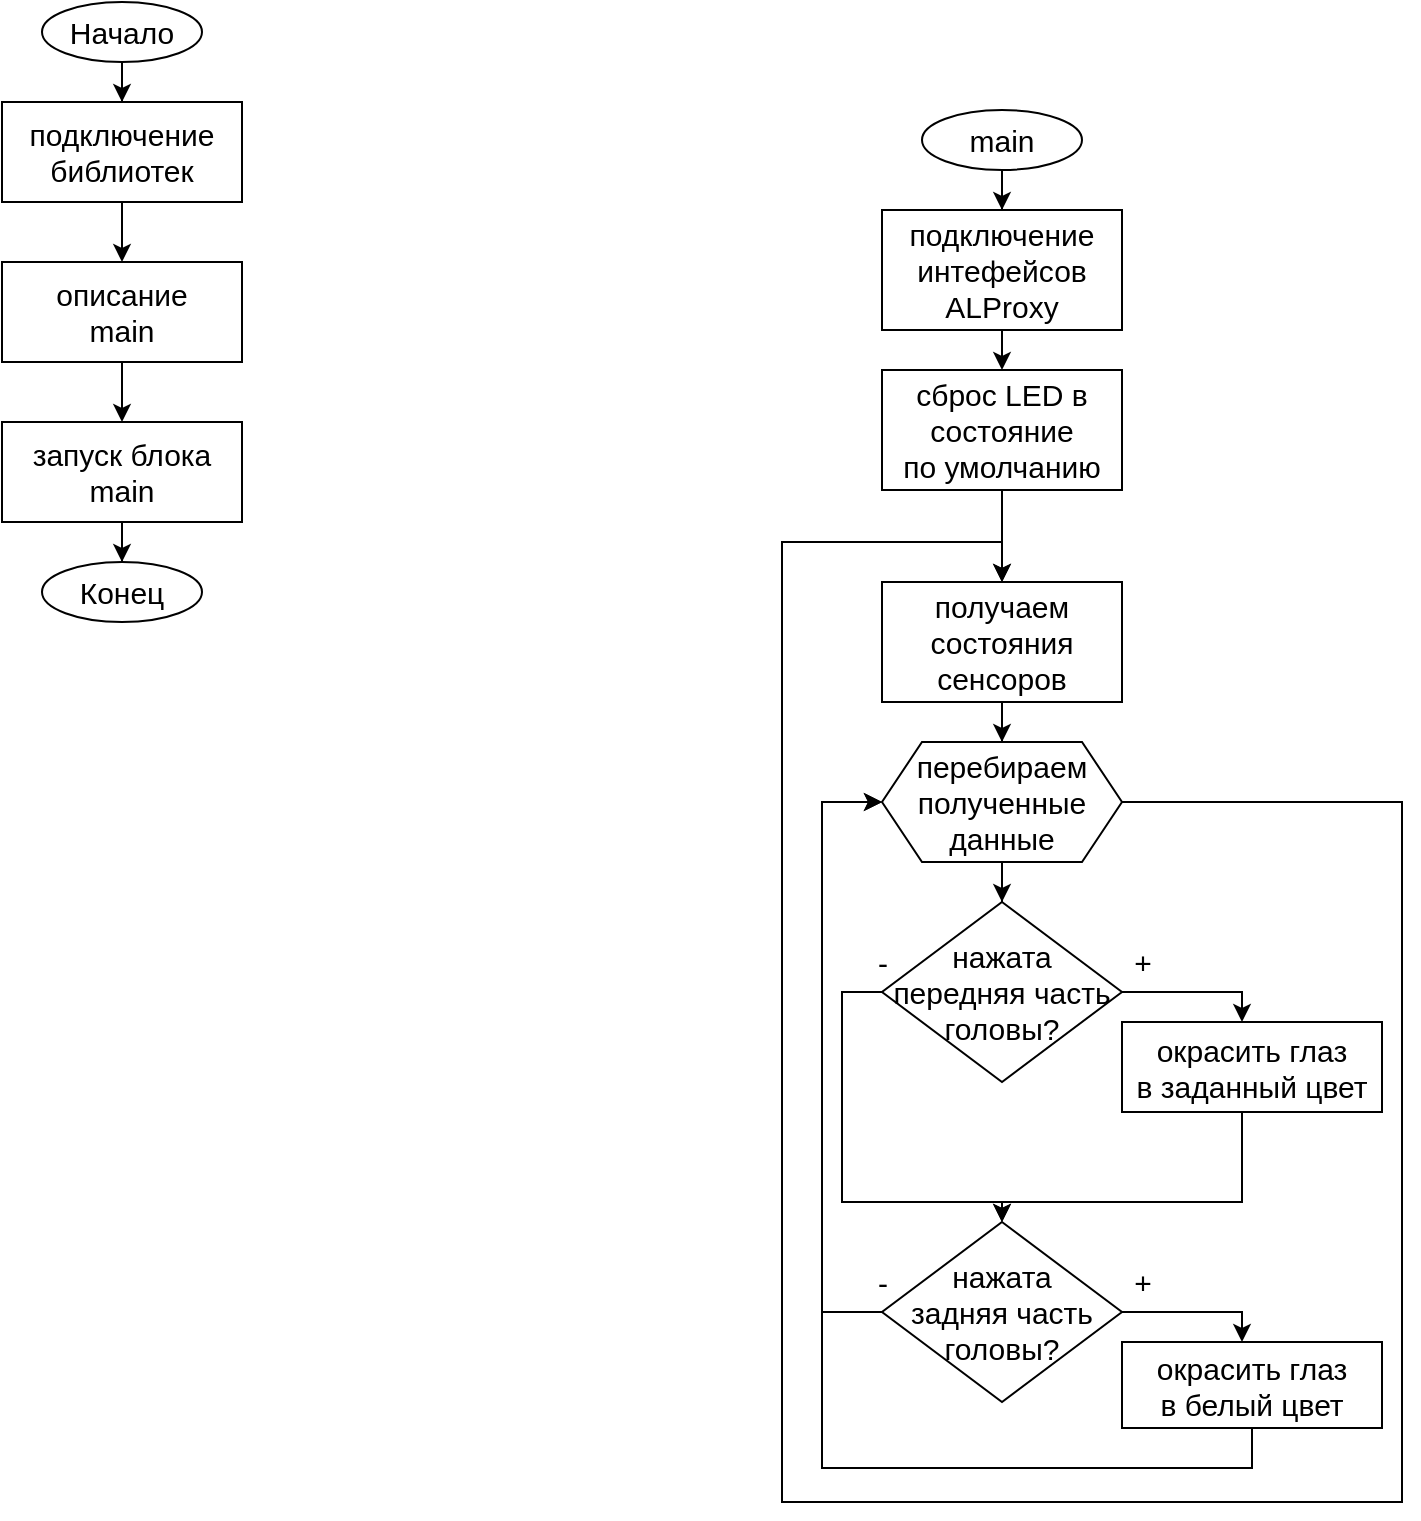 <mxfile version="14.6.12" type="device"><diagram id="GBdgk9qiUM-yrwEZsd-k" name="Page-1"><mxGraphModel dx="1422" dy="800" grid="1" gridSize="10" guides="1" tooltips="1" connect="1" arrows="1" fold="1" page="0" pageScale="1" pageWidth="827" pageHeight="1169" math="0" shadow="0"><root><mxCell id="0"/><mxCell id="1" parent="0"/><mxCell id="6h0TyviEZviXWp9ceI3f-7" style="edgeStyle=orthogonalEdgeStyle;rounded=0;orthogonalLoop=1;jettySize=auto;html=1;exitX=0.5;exitY=1;exitDx=0;exitDy=0;fontSize=15;" parent="1" source="6h0TyviEZviXWp9ceI3f-1" target="6h0TyviEZviXWp9ceI3f-3" edge="1"><mxGeometry relative="1" as="geometry"/></mxCell><mxCell id="6h0TyviEZviXWp9ceI3f-1" value="Начало" style="ellipse;whiteSpace=wrap;html=1;fontSize=15;" parent="1" vertex="1"><mxGeometry x="380" y="30" width="80" height="30" as="geometry"/></mxCell><mxCell id="6h0TyviEZviXWp9ceI3f-8" style="edgeStyle=orthogonalEdgeStyle;rounded=0;orthogonalLoop=1;jettySize=auto;html=1;exitX=0.5;exitY=1;exitDx=0;exitDy=0;entryX=0.5;entryY=0;entryDx=0;entryDy=0;fontSize=15;" parent="1" source="6h0TyviEZviXWp9ceI3f-3" target="6h0TyviEZviXWp9ceI3f-4" edge="1"><mxGeometry relative="1" as="geometry"/></mxCell><mxCell id="6h0TyviEZviXWp9ceI3f-3" value="подключение&lt;br&gt;библиотек" style="rounded=0;whiteSpace=wrap;html=1;fontSize=15;" parent="1" vertex="1"><mxGeometry x="360" y="80" width="120" height="50" as="geometry"/></mxCell><mxCell id="6h0TyviEZviXWp9ceI3f-9" style="edgeStyle=orthogonalEdgeStyle;rounded=0;orthogonalLoop=1;jettySize=auto;html=1;exitX=0.5;exitY=1;exitDx=0;exitDy=0;entryX=0.5;entryY=0;entryDx=0;entryDy=0;fontSize=15;" parent="1" source="6h0TyviEZviXWp9ceI3f-4" target="6h0TyviEZviXWp9ceI3f-5" edge="1"><mxGeometry relative="1" as="geometry"/></mxCell><mxCell id="6h0TyviEZviXWp9ceI3f-4" value="описание&lt;br&gt;main" style="rounded=0;whiteSpace=wrap;html=1;fontSize=15;" parent="1" vertex="1"><mxGeometry x="360" y="160" width="120" height="50" as="geometry"/></mxCell><mxCell id="6h0TyviEZviXWp9ceI3f-10" style="edgeStyle=orthogonalEdgeStyle;rounded=0;orthogonalLoop=1;jettySize=auto;html=1;exitX=0.5;exitY=1;exitDx=0;exitDy=0;fontSize=15;" parent="1" source="6h0TyviEZviXWp9ceI3f-5" target="6h0TyviEZviXWp9ceI3f-6" edge="1"><mxGeometry relative="1" as="geometry"/></mxCell><mxCell id="6h0TyviEZviXWp9ceI3f-5" value="запуск блока&lt;br&gt;main" style="rounded=0;whiteSpace=wrap;html=1;fontSize=15;" parent="1" vertex="1"><mxGeometry x="360" y="240" width="120" height="50" as="geometry"/></mxCell><mxCell id="6h0TyviEZviXWp9ceI3f-6" value="Конец" style="ellipse;whiteSpace=wrap;html=1;fontSize=15;" parent="1" vertex="1"><mxGeometry x="380" y="310" width="80" height="30" as="geometry"/></mxCell><mxCell id="6h0TyviEZviXWp9ceI3f-18" style="edgeStyle=orthogonalEdgeStyle;rounded=0;orthogonalLoop=1;jettySize=auto;html=1;exitX=0.5;exitY=1;exitDx=0;exitDy=0;fontSize=15;" parent="1" source="6h0TyviEZviXWp9ceI3f-12" target="6h0TyviEZviXWp9ceI3f-13" edge="1"><mxGeometry relative="1" as="geometry"/></mxCell><mxCell id="6h0TyviEZviXWp9ceI3f-12" value="main" style="ellipse;whiteSpace=wrap;html=1;fontSize=15;" parent="1" vertex="1"><mxGeometry x="820" y="84" width="80" height="30" as="geometry"/></mxCell><mxCell id="6h0TyviEZviXWp9ceI3f-19" style="edgeStyle=orthogonalEdgeStyle;rounded=0;orthogonalLoop=1;jettySize=auto;html=1;exitX=0.5;exitY=1;exitDx=0;exitDy=0;entryX=0.5;entryY=0;entryDx=0;entryDy=0;fontSize=15;" parent="1" source="6h0TyviEZviXWp9ceI3f-13" target="6h0TyviEZviXWp9ceI3f-14" edge="1"><mxGeometry relative="1" as="geometry"/></mxCell><mxCell id="6h0TyviEZviXWp9ceI3f-13" value="подключение&lt;br&gt;интефейсов&lt;br&gt;ALProxy" style="rounded=0;whiteSpace=wrap;html=1;fontSize=15;" parent="1" vertex="1"><mxGeometry x="800" y="134" width="120" height="60" as="geometry"/></mxCell><mxCell id="Gt-3RedZ5nkIi9M39aQO-2" value="" style="edgeStyle=orthogonalEdgeStyle;rounded=0;orthogonalLoop=1;jettySize=auto;html=1;fontSize=15;" parent="1" source="6h0TyviEZviXWp9ceI3f-14" target="6h0TyviEZviXWp9ceI3f-16" edge="1"><mxGeometry relative="1" as="geometry"><Array as="points"><mxPoint x="860" y="266"/><mxPoint x="860" y="266"/></Array></mxGeometry></mxCell><mxCell id="6h0TyviEZviXWp9ceI3f-14" value="сброс LED в&lt;br&gt;состояние&lt;br&gt;по умолчанию" style="rounded=0;whiteSpace=wrap;html=1;fontSize=15;" parent="1" vertex="1"><mxGeometry x="800" y="214" width="120" height="60" as="geometry"/></mxCell><mxCell id="6h0TyviEZviXWp9ceI3f-26" style="edgeStyle=orthogonalEdgeStyle;rounded=0;orthogonalLoop=1;jettySize=auto;html=1;exitX=0.5;exitY=1;exitDx=0;exitDy=0;fontSize=15;" parent="1" source="6h0TyviEZviXWp9ceI3f-16" target="6h0TyviEZviXWp9ceI3f-21" edge="1"><mxGeometry relative="1" as="geometry"/></mxCell><mxCell id="6h0TyviEZviXWp9ceI3f-16" value="получаем состояния&lt;br&gt;сенсоров" style="rounded=0;whiteSpace=wrap;html=1;fontSize=15;" parent="1" vertex="1"><mxGeometry x="800" y="320" width="120" height="60" as="geometry"/></mxCell><mxCell id="6h0TyviEZviXWp9ceI3f-25" style="edgeStyle=orthogonalEdgeStyle;rounded=0;orthogonalLoop=1;jettySize=auto;html=1;exitX=0.5;exitY=1;exitDx=0;exitDy=0;fontSize=15;" parent="1" source="6h0TyviEZviXWp9ceI3f-21" target="6h0TyviEZviXWp9ceI3f-22" edge="1"><mxGeometry relative="1" as="geometry"/></mxCell><mxCell id="6h0TyviEZviXWp9ceI3f-61" style="edgeStyle=orthogonalEdgeStyle;rounded=0;orthogonalLoop=1;jettySize=auto;html=1;exitX=1;exitY=0.5;exitDx=0;exitDy=0;entryX=0.5;entryY=0;entryDx=0;entryDy=0;fontSize=15;" parent="1" source="6h0TyviEZviXWp9ceI3f-21" target="6h0TyviEZviXWp9ceI3f-16" edge="1"><mxGeometry relative="1" as="geometry"><Array as="points"><mxPoint x="1060" y="430"/><mxPoint x="1060" y="780"/><mxPoint x="750" y="780"/><mxPoint x="750" y="300"/><mxPoint x="860" y="300"/></Array><mxPoint x="860" y="240" as="targetPoint"/></mxGeometry></mxCell><mxCell id="6h0TyviEZviXWp9ceI3f-21" value="перебираем&lt;br&gt;полученные данные" style="shape=hexagon;perimeter=hexagonPerimeter2;whiteSpace=wrap;html=1;fixedSize=1;fontSize=15;" parent="1" vertex="1"><mxGeometry x="800" y="400" width="120" height="60" as="geometry"/></mxCell><mxCell id="6h0TyviEZviXWp9ceI3f-24" style="edgeStyle=orthogonalEdgeStyle;rounded=0;orthogonalLoop=1;jettySize=auto;html=1;exitX=1;exitY=0.5;exitDx=0;exitDy=0;fontSize=15;" parent="1" source="6h0TyviEZviXWp9ceI3f-22" target="6h0TyviEZviXWp9ceI3f-23" edge="1"><mxGeometry relative="1" as="geometry"><Array as="points"><mxPoint x="980" y="525"/></Array></mxGeometry></mxCell><mxCell id="6h0TyviEZviXWp9ceI3f-30" style="edgeStyle=orthogonalEdgeStyle;rounded=0;orthogonalLoop=1;jettySize=auto;html=1;exitX=0;exitY=0.5;exitDx=0;exitDy=0;fontSize=15;" parent="1" source="6h0TyviEZviXWp9ceI3f-22" target="6h0TyviEZviXWp9ceI3f-28" edge="1"><mxGeometry relative="1" as="geometry"><Array as="points"><mxPoint x="780" y="525"/><mxPoint x="780" y="630"/><mxPoint x="860" y="630"/></Array></mxGeometry></mxCell><mxCell id="6h0TyviEZviXWp9ceI3f-22" value="нажата передняя часть головы?" style="rhombus;whiteSpace=wrap;html=1;fontSize=15;" parent="1" vertex="1"><mxGeometry x="800" y="480" width="120" height="90" as="geometry"/></mxCell><mxCell id="6h0TyviEZviXWp9ceI3f-31" style="edgeStyle=orthogonalEdgeStyle;rounded=0;orthogonalLoop=1;jettySize=auto;html=1;exitX=0.5;exitY=1;exitDx=0;exitDy=0;fontSize=15;" parent="1" source="6h0TyviEZviXWp9ceI3f-23" target="6h0TyviEZviXWp9ceI3f-28" edge="1"><mxGeometry relative="1" as="geometry"><Array as="points"><mxPoint x="980" y="630"/><mxPoint x="860" y="630"/></Array></mxGeometry></mxCell><mxCell id="6h0TyviEZviXWp9ceI3f-23" value="окрасить глаз&lt;br&gt;в заданный цвет" style="rounded=0;whiteSpace=wrap;html=1;fontSize=15;" parent="1" vertex="1"><mxGeometry x="920" y="540" width="130" height="45" as="geometry"/></mxCell><mxCell id="6h0TyviEZviXWp9ceI3f-27" style="edgeStyle=orthogonalEdgeStyle;rounded=0;orthogonalLoop=1;jettySize=auto;html=1;exitX=1;exitY=0.5;exitDx=0;exitDy=0;fontSize=15;" parent="1" source="6h0TyviEZviXWp9ceI3f-28" target="6h0TyviEZviXWp9ceI3f-29" edge="1"><mxGeometry relative="1" as="geometry"><Array as="points"><mxPoint x="980" y="685"/></Array></mxGeometry></mxCell><mxCell id="XIrVHAOPIFhBY_I9KQXu-4" style="edgeStyle=orthogonalEdgeStyle;rounded=0;orthogonalLoop=1;jettySize=auto;html=1;exitX=0;exitY=0.5;exitDx=0;exitDy=0;entryX=0;entryY=0.5;entryDx=0;entryDy=0;fontSize=15;" parent="1" source="6h0TyviEZviXWp9ceI3f-28" target="6h0TyviEZviXWp9ceI3f-21" edge="1"><mxGeometry relative="1" as="geometry"><Array as="points"><mxPoint x="770" y="685"/><mxPoint x="770" y="430"/></Array></mxGeometry></mxCell><mxCell id="6h0TyviEZviXWp9ceI3f-28" value="нажата &lt;br&gt;задняя часть головы?" style="rhombus;whiteSpace=wrap;html=1;fontSize=15;" parent="1" vertex="1"><mxGeometry x="800" y="640" width="120" height="90" as="geometry"/></mxCell><mxCell id="XIrVHAOPIFhBY_I9KQXu-5" style="edgeStyle=orthogonalEdgeStyle;rounded=0;orthogonalLoop=1;jettySize=auto;html=1;exitX=0.5;exitY=1;exitDx=0;exitDy=0;entryX=0;entryY=0.5;entryDx=0;entryDy=0;fontSize=15;" parent="1" source="6h0TyviEZviXWp9ceI3f-29" target="6h0TyviEZviXWp9ceI3f-21" edge="1"><mxGeometry relative="1" as="geometry"><Array as="points"><mxPoint x="985" y="763"/><mxPoint x="770" y="763"/><mxPoint x="770" y="430"/></Array></mxGeometry></mxCell><mxCell id="6h0TyviEZviXWp9ceI3f-29" value="окрасить глаз&lt;br&gt;в белый цвет" style="rounded=0;whiteSpace=wrap;html=1;fontSize=15;" parent="1" vertex="1"><mxGeometry x="920" y="700" width="130" height="43" as="geometry"/></mxCell><mxCell id="6h0TyviEZviXWp9ceI3f-39" value="-" style="text;html=1;align=center;verticalAlign=middle;resizable=0;points=[];autosize=1;strokeColor=none;fontSize=15;" parent="1" vertex="1"><mxGeometry x="790" y="660" width="20" height="20" as="geometry"/></mxCell><mxCell id="6h0TyviEZviXWp9ceI3f-40" value="-" style="text;html=1;align=center;verticalAlign=middle;resizable=0;points=[];autosize=1;strokeColor=none;fontSize=15;" parent="1" vertex="1"><mxGeometry x="790" y="500" width="20" height="20" as="geometry"/></mxCell><mxCell id="6h0TyviEZviXWp9ceI3f-41" value="+" style="text;html=1;align=center;verticalAlign=middle;resizable=0;points=[];autosize=1;strokeColor=none;fontSize=15;" parent="1" vertex="1"><mxGeometry x="920" y="500" width="20" height="20" as="geometry"/></mxCell><mxCell id="6h0TyviEZviXWp9ceI3f-42" value="+" style="text;html=1;align=center;verticalAlign=middle;resizable=0;points=[];autosize=1;strokeColor=none;fontSize=15;" parent="1" vertex="1"><mxGeometry x="920" y="660" width="20" height="20" as="geometry"/></mxCell></root></mxGraphModel></diagram></mxfile>